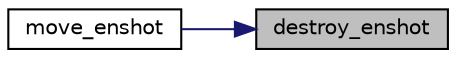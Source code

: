 digraph "destroy_enshot"
{
 // LATEX_PDF_SIZE
  edge [fontname="Helvetica",fontsize="10",labelfontname="Helvetica",labelfontsize="10"];
  node [fontname="Helvetica",fontsize="10",shape=record];
  rankdir="RL";
  Node1 [label="destroy_enshot",height=0.2,width=0.4,color="black", fillcolor="grey75", style="filled", fontcolor="black",tooltip="destroi enshot e apaga o da memoria."];
  Node1 -> Node2 [dir="back",color="midnightblue",fontsize="10",style="solid",fontname="Helvetica"];
  Node2 [label="move_enshot",height=0.2,width=0.4,color="black", fillcolor="white", style="filled",URL="$enemies_8h.html#a2effbbf15eafec230d338b3065e50c1e",tooltip="aumenta verticalemnte em speed a posicao do elemento passado como argumento."];
}
